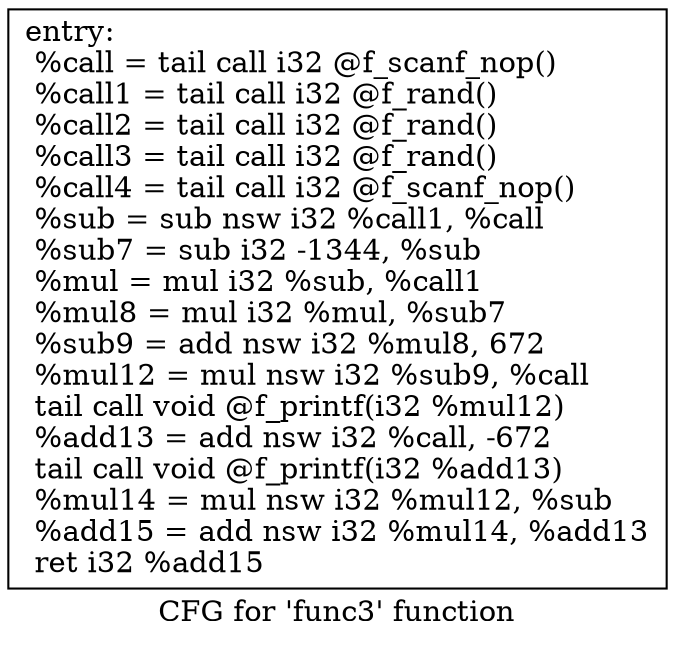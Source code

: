 digraph "CFG for 'func3' function" {
	label="CFG for 'func3' function";

	Node0x561526483bb0 [shape=record,label="{entry:\l  %call = tail call i32 @f_scanf_nop()\l  %call1 = tail call i32 @f_rand()\l  %call2 = tail call i32 @f_rand()\l  %call3 = tail call i32 @f_rand()\l  %call4 = tail call i32 @f_scanf_nop()\l  %sub = sub nsw i32 %call1, %call\l  %sub7 = sub i32 -1344, %sub\l  %mul = mul i32 %sub, %call1\l  %mul8 = mul i32 %mul, %sub7\l  %sub9 = add nsw i32 %mul8, 672\l  %mul12 = mul nsw i32 %sub9, %call\l  tail call void @f_printf(i32 %mul12)\l  %add13 = add nsw i32 %call, -672\l  tail call void @f_printf(i32 %add13)\l  %mul14 = mul nsw i32 %mul12, %sub\l  %add15 = add nsw i32 %mul14, %add13\l  ret i32 %add15\l}"];
}
